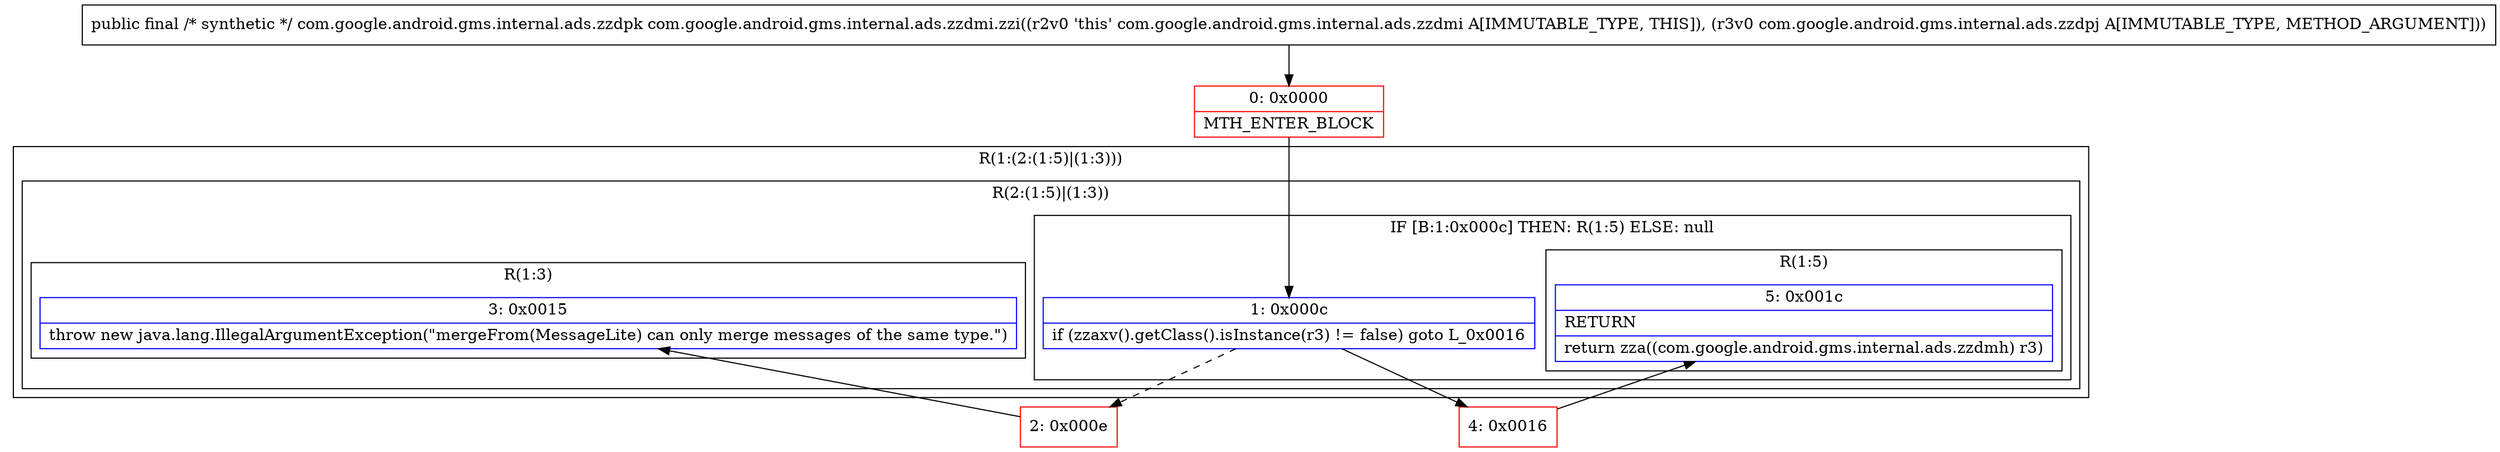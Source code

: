 digraph "CFG forcom.google.android.gms.internal.ads.zzdmi.zzi(Lcom\/google\/android\/gms\/internal\/ads\/zzdpj;)Lcom\/google\/android\/gms\/internal\/ads\/zzdpk;" {
subgraph cluster_Region_1555220088 {
label = "R(1:(2:(1:5)|(1:3)))";
node [shape=record,color=blue];
subgraph cluster_Region_59655800 {
label = "R(2:(1:5)|(1:3))";
node [shape=record,color=blue];
subgraph cluster_IfRegion_1165552186 {
label = "IF [B:1:0x000c] THEN: R(1:5) ELSE: null";
node [shape=record,color=blue];
Node_1 [shape=record,label="{1\:\ 0x000c|if (zzaxv().getClass().isInstance(r3) != false) goto L_0x0016\l}"];
subgraph cluster_Region_196250182 {
label = "R(1:5)";
node [shape=record,color=blue];
Node_5 [shape=record,label="{5\:\ 0x001c|RETURN\l|return zza((com.google.android.gms.internal.ads.zzdmh) r3)\l}"];
}
}
subgraph cluster_Region_1106844750 {
label = "R(1:3)";
node [shape=record,color=blue];
Node_3 [shape=record,label="{3\:\ 0x0015|throw new java.lang.IllegalArgumentException(\"mergeFrom(MessageLite) can only merge messages of the same type.\")\l}"];
}
}
}
Node_0 [shape=record,color=red,label="{0\:\ 0x0000|MTH_ENTER_BLOCK\l}"];
Node_2 [shape=record,color=red,label="{2\:\ 0x000e}"];
Node_4 [shape=record,color=red,label="{4\:\ 0x0016}"];
MethodNode[shape=record,label="{public final \/* synthetic *\/ com.google.android.gms.internal.ads.zzdpk com.google.android.gms.internal.ads.zzdmi.zzi((r2v0 'this' com.google.android.gms.internal.ads.zzdmi A[IMMUTABLE_TYPE, THIS]), (r3v0 com.google.android.gms.internal.ads.zzdpj A[IMMUTABLE_TYPE, METHOD_ARGUMENT])) }"];
MethodNode -> Node_0;
Node_1 -> Node_2[style=dashed];
Node_1 -> Node_4;
Node_0 -> Node_1;
Node_2 -> Node_3;
Node_4 -> Node_5;
}


